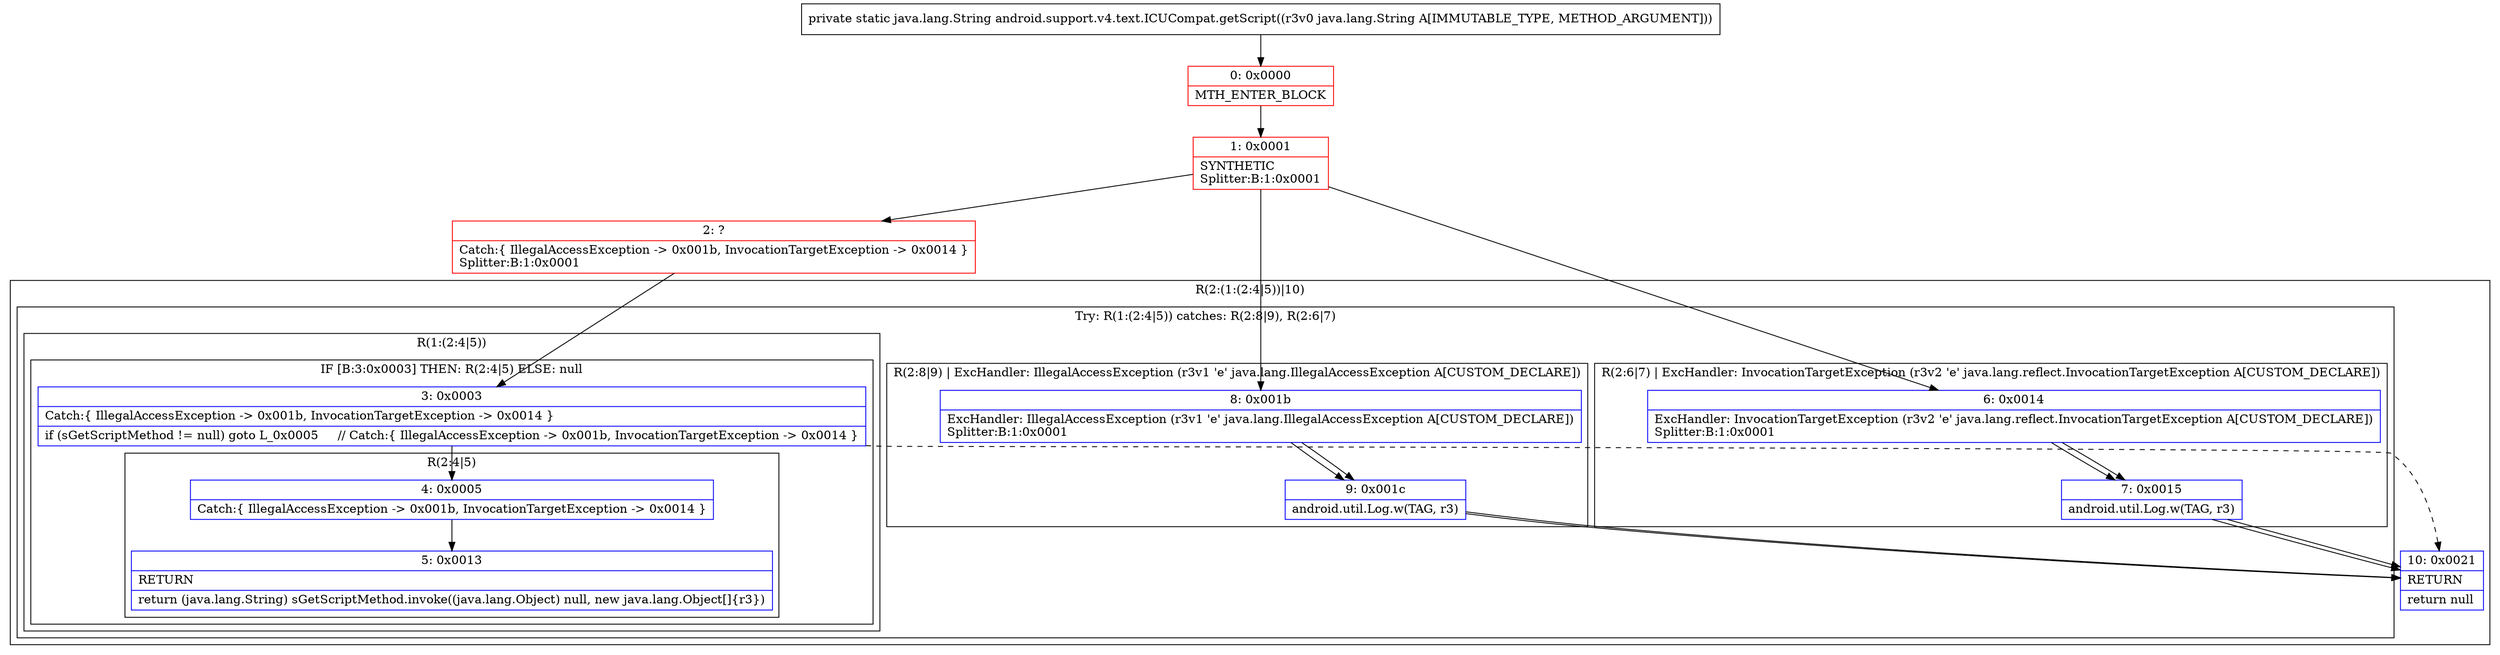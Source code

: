 digraph "CFG forandroid.support.v4.text.ICUCompat.getScript(Ljava\/lang\/String;)Ljava\/lang\/String;" {
subgraph cluster_Region_2062255319 {
label = "R(2:(1:(2:4|5))|10)";
node [shape=record,color=blue];
subgraph cluster_TryCatchRegion_665555922 {
label = "Try: R(1:(2:4|5)) catches: R(2:8|9), R(2:6|7)";
node [shape=record,color=blue];
subgraph cluster_Region_1623392158 {
label = "R(1:(2:4|5))";
node [shape=record,color=blue];
subgraph cluster_IfRegion_2023247661 {
label = "IF [B:3:0x0003] THEN: R(2:4|5) ELSE: null";
node [shape=record,color=blue];
Node_3 [shape=record,label="{3\:\ 0x0003|Catch:\{ IllegalAccessException \-\> 0x001b, InvocationTargetException \-\> 0x0014 \}\l|if (sGetScriptMethod != null) goto L_0x0005     \/\/ Catch:\{ IllegalAccessException \-\> 0x001b, InvocationTargetException \-\> 0x0014 \}\l}"];
subgraph cluster_Region_1593029077 {
label = "R(2:4|5)";
node [shape=record,color=blue];
Node_4 [shape=record,label="{4\:\ 0x0005|Catch:\{ IllegalAccessException \-\> 0x001b, InvocationTargetException \-\> 0x0014 \}\l}"];
Node_5 [shape=record,label="{5\:\ 0x0013|RETURN\l|return (java.lang.String) sGetScriptMethod.invoke((java.lang.Object) null, new java.lang.Object[]\{r3\})\l}"];
}
}
}
subgraph cluster_Region_624794842 {
label = "R(2:8|9) | ExcHandler: IllegalAccessException (r3v1 'e' java.lang.IllegalAccessException A[CUSTOM_DECLARE])\l";
node [shape=record,color=blue];
Node_8 [shape=record,label="{8\:\ 0x001b|ExcHandler: IllegalAccessException (r3v1 'e' java.lang.IllegalAccessException A[CUSTOM_DECLARE])\lSplitter:B:1:0x0001\l}"];
Node_9 [shape=record,label="{9\:\ 0x001c|android.util.Log.w(TAG, r3)\l}"];
}
subgraph cluster_Region_1383377388 {
label = "R(2:6|7) | ExcHandler: InvocationTargetException (r3v2 'e' java.lang.reflect.InvocationTargetException A[CUSTOM_DECLARE])\l";
node [shape=record,color=blue];
Node_6 [shape=record,label="{6\:\ 0x0014|ExcHandler: InvocationTargetException (r3v2 'e' java.lang.reflect.InvocationTargetException A[CUSTOM_DECLARE])\lSplitter:B:1:0x0001\l}"];
Node_7 [shape=record,label="{7\:\ 0x0015|android.util.Log.w(TAG, r3)\l}"];
}
}
Node_10 [shape=record,label="{10\:\ 0x0021|RETURN\l|return null\l}"];
}
subgraph cluster_Region_624794842 {
label = "R(2:8|9) | ExcHandler: IllegalAccessException (r3v1 'e' java.lang.IllegalAccessException A[CUSTOM_DECLARE])\l";
node [shape=record,color=blue];
Node_8 [shape=record,label="{8\:\ 0x001b|ExcHandler: IllegalAccessException (r3v1 'e' java.lang.IllegalAccessException A[CUSTOM_DECLARE])\lSplitter:B:1:0x0001\l}"];
Node_9 [shape=record,label="{9\:\ 0x001c|android.util.Log.w(TAG, r3)\l}"];
}
subgraph cluster_Region_1383377388 {
label = "R(2:6|7) | ExcHandler: InvocationTargetException (r3v2 'e' java.lang.reflect.InvocationTargetException A[CUSTOM_DECLARE])\l";
node [shape=record,color=blue];
Node_6 [shape=record,label="{6\:\ 0x0014|ExcHandler: InvocationTargetException (r3v2 'e' java.lang.reflect.InvocationTargetException A[CUSTOM_DECLARE])\lSplitter:B:1:0x0001\l}"];
Node_7 [shape=record,label="{7\:\ 0x0015|android.util.Log.w(TAG, r3)\l}"];
}
Node_0 [shape=record,color=red,label="{0\:\ 0x0000|MTH_ENTER_BLOCK\l}"];
Node_1 [shape=record,color=red,label="{1\:\ 0x0001|SYNTHETIC\lSplitter:B:1:0x0001\l}"];
Node_2 [shape=record,color=red,label="{2\:\ ?|Catch:\{ IllegalAccessException \-\> 0x001b, InvocationTargetException \-\> 0x0014 \}\lSplitter:B:1:0x0001\l}"];
MethodNode[shape=record,label="{private static java.lang.String android.support.v4.text.ICUCompat.getScript((r3v0 java.lang.String A[IMMUTABLE_TYPE, METHOD_ARGUMENT])) }"];
MethodNode -> Node_0;
Node_3 -> Node_4;
Node_3 -> Node_10[style=dashed];
Node_4 -> Node_5;
Node_8 -> Node_9;
Node_9 -> Node_10;
Node_6 -> Node_7;
Node_7 -> Node_10;
Node_8 -> Node_9;
Node_9 -> Node_10;
Node_6 -> Node_7;
Node_7 -> Node_10;
Node_0 -> Node_1;
Node_1 -> Node_2;
Node_1 -> Node_8;
Node_1 -> Node_6;
Node_2 -> Node_3;
}

